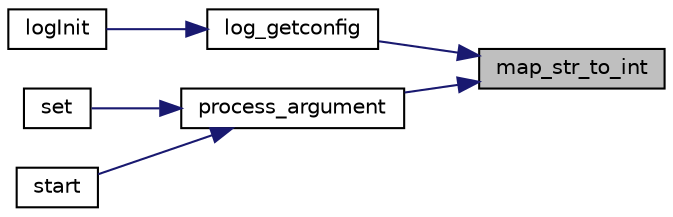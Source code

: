 digraph "map_str_to_int"
{
 // LATEX_PDF_SIZE
  edge [fontname="Helvetica",fontsize="10",labelfontname="Helvetica",labelfontsize="10"];
  node [fontname="Helvetica",fontsize="10",shape=record];
  rankdir="RL";
  Node1 [label="map_str_to_int",height=0.2,width=0.4,color="black", fillcolor="grey75", style="filled", fontcolor="black",tooltip=" "];
  Node1 -> Node2 [dir="back",color="midnightblue",fontsize="10",style="solid",fontname="Helvetica"];
  Node2 [label="log_getconfig",height=0.2,width=0.4,color="black", fillcolor="white", style="filled",URL="$log_8c.html#a262c510419b4cd830e43bac6409dbd3e",tooltip=" "];
  Node2 -> Node3 [dir="back",color="midnightblue",fontsize="10",style="solid",fontname="Helvetica"];
  Node3 [label="logInit",height=0.2,width=0.4,color="black", fillcolor="white", style="filled",URL="$log_8c.html#a473f077587043f38cc55f81e385c4f7f",tooltip=" "];
  Node1 -> Node4 [dir="back",color="midnightblue",fontsize="10",style="solid",fontname="Helvetica"];
  Node4 [label="process_argument",height=0.2,width=0.4,color="black", fillcolor="white", style="filled",URL="$cli__cmd_8c.html#a2541fc3fee81a2a7e54a26721f4853be",tooltip=" "];
  Node4 -> Node5 [dir="back",color="midnightblue",fontsize="10",style="solid",fontname="Helvetica"];
  Node5 [label="set",height=0.2,width=0.4,color="black", fillcolor="white", style="filled",URL="$cli__cmd_8c.html#a1064294587d2b6178f3a042645f96f87",tooltip=" "];
  Node4 -> Node6 [dir="back",color="midnightblue",fontsize="10",style="solid",fontname="Helvetica"];
  Node6 [label="start",height=0.2,width=0.4,color="black", fillcolor="white", style="filled",URL="$cli__cmd_8c.html#ac7c3a7ed65f6223cb1f3413a16a17b8b",tooltip=" "];
}
